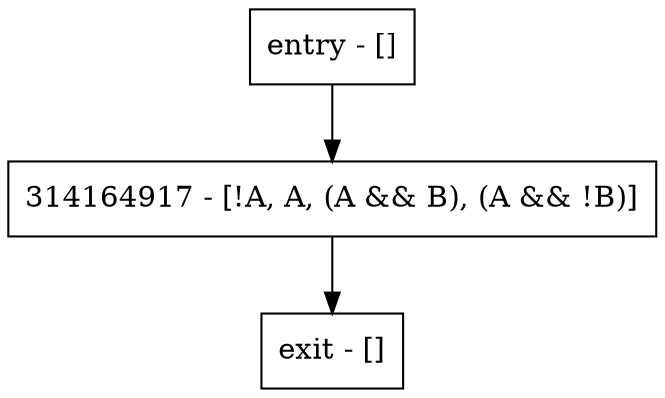 digraph main {
node [shape=record];
entry [label="entry - []"];
exit [label="exit - []"];
314164917 [label="314164917 - [!A, A, (A && B), (A && !B)]"];
entry;
exit;
entry -> 314164917;
314164917 -> exit;
}
